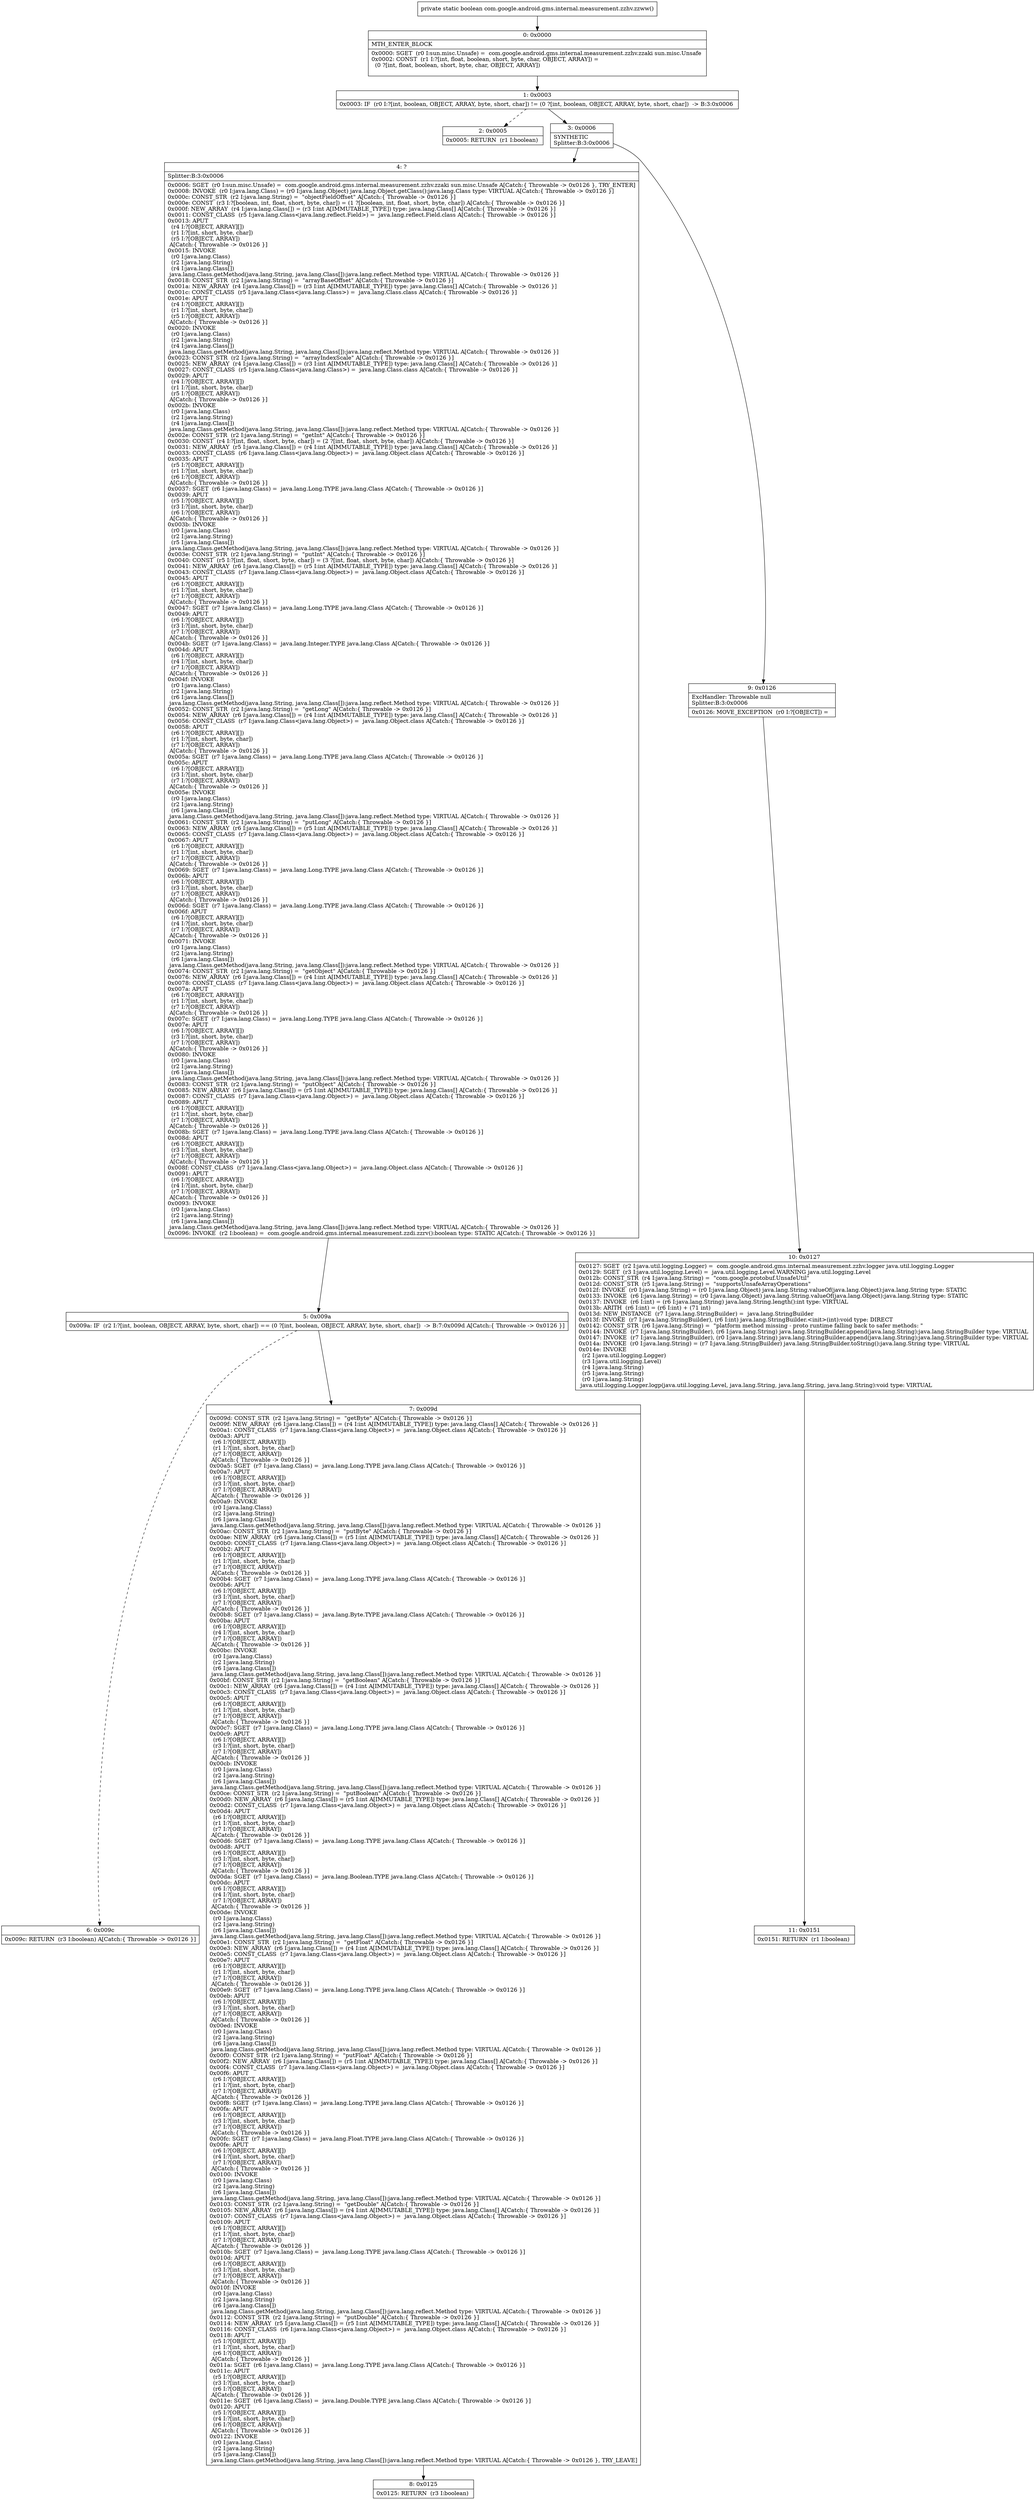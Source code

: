 digraph "CFG forcom.google.android.gms.internal.measurement.zzhv.zzww()Z" {
Node_0 [shape=record,label="{0\:\ 0x0000|MTH_ENTER_BLOCK\l|0x0000: SGET  (r0 I:sun.misc.Unsafe) =  com.google.android.gms.internal.measurement.zzhv.zzaki sun.misc.Unsafe \l0x0002: CONST  (r1 I:?[int, float, boolean, short, byte, char, OBJECT, ARRAY]) = \l  (0 ?[int, float, boolean, short, byte, char, OBJECT, ARRAY])\l \l}"];
Node_1 [shape=record,label="{1\:\ 0x0003|0x0003: IF  (r0 I:?[int, boolean, OBJECT, ARRAY, byte, short, char]) != (0 ?[int, boolean, OBJECT, ARRAY, byte, short, char])  \-\> B:3:0x0006 \l}"];
Node_2 [shape=record,label="{2\:\ 0x0005|0x0005: RETURN  (r1 I:boolean) \l}"];
Node_3 [shape=record,label="{3\:\ 0x0006|SYNTHETIC\lSplitter:B:3:0x0006\l}"];
Node_4 [shape=record,label="{4\:\ ?|Splitter:B:3:0x0006\l|0x0006: SGET  (r0 I:sun.misc.Unsafe) =  com.google.android.gms.internal.measurement.zzhv.zzaki sun.misc.Unsafe A[Catch:\{ Throwable \-\> 0x0126 \}, TRY_ENTER]\l0x0008: INVOKE  (r0 I:java.lang.Class) = (r0 I:java.lang.Object) java.lang.Object.getClass():java.lang.Class type: VIRTUAL A[Catch:\{ Throwable \-\> 0x0126 \}]\l0x000c: CONST_STR  (r2 I:java.lang.String) =  \"objectFieldOffset\" A[Catch:\{ Throwable \-\> 0x0126 \}]\l0x000e: CONST  (r3 I:?[boolean, int, float, short, byte, char]) = (1 ?[boolean, int, float, short, byte, char]) A[Catch:\{ Throwable \-\> 0x0126 \}]\l0x000f: NEW_ARRAY  (r4 I:java.lang.Class[]) = (r3 I:int A[IMMUTABLE_TYPE]) type: java.lang.Class[] A[Catch:\{ Throwable \-\> 0x0126 \}]\l0x0011: CONST_CLASS  (r5 I:java.lang.Class\<java.lang.reflect.Field\>) =  java.lang.reflect.Field.class A[Catch:\{ Throwable \-\> 0x0126 \}]\l0x0013: APUT  \l  (r4 I:?[OBJECT, ARRAY][])\l  (r1 I:?[int, short, byte, char])\l  (r5 I:?[OBJECT, ARRAY])\l A[Catch:\{ Throwable \-\> 0x0126 \}]\l0x0015: INVOKE  \l  (r0 I:java.lang.Class)\l  (r2 I:java.lang.String)\l  (r4 I:java.lang.Class[])\l java.lang.Class.getMethod(java.lang.String, java.lang.Class[]):java.lang.reflect.Method type: VIRTUAL A[Catch:\{ Throwable \-\> 0x0126 \}]\l0x0018: CONST_STR  (r2 I:java.lang.String) =  \"arrayBaseOffset\" A[Catch:\{ Throwable \-\> 0x0126 \}]\l0x001a: NEW_ARRAY  (r4 I:java.lang.Class[]) = (r3 I:int A[IMMUTABLE_TYPE]) type: java.lang.Class[] A[Catch:\{ Throwable \-\> 0x0126 \}]\l0x001c: CONST_CLASS  (r5 I:java.lang.Class\<java.lang.Class\>) =  java.lang.Class.class A[Catch:\{ Throwable \-\> 0x0126 \}]\l0x001e: APUT  \l  (r4 I:?[OBJECT, ARRAY][])\l  (r1 I:?[int, short, byte, char])\l  (r5 I:?[OBJECT, ARRAY])\l A[Catch:\{ Throwable \-\> 0x0126 \}]\l0x0020: INVOKE  \l  (r0 I:java.lang.Class)\l  (r2 I:java.lang.String)\l  (r4 I:java.lang.Class[])\l java.lang.Class.getMethod(java.lang.String, java.lang.Class[]):java.lang.reflect.Method type: VIRTUAL A[Catch:\{ Throwable \-\> 0x0126 \}]\l0x0023: CONST_STR  (r2 I:java.lang.String) =  \"arrayIndexScale\" A[Catch:\{ Throwable \-\> 0x0126 \}]\l0x0025: NEW_ARRAY  (r4 I:java.lang.Class[]) = (r3 I:int A[IMMUTABLE_TYPE]) type: java.lang.Class[] A[Catch:\{ Throwable \-\> 0x0126 \}]\l0x0027: CONST_CLASS  (r5 I:java.lang.Class\<java.lang.Class\>) =  java.lang.Class.class A[Catch:\{ Throwable \-\> 0x0126 \}]\l0x0029: APUT  \l  (r4 I:?[OBJECT, ARRAY][])\l  (r1 I:?[int, short, byte, char])\l  (r5 I:?[OBJECT, ARRAY])\l A[Catch:\{ Throwable \-\> 0x0126 \}]\l0x002b: INVOKE  \l  (r0 I:java.lang.Class)\l  (r2 I:java.lang.String)\l  (r4 I:java.lang.Class[])\l java.lang.Class.getMethod(java.lang.String, java.lang.Class[]):java.lang.reflect.Method type: VIRTUAL A[Catch:\{ Throwable \-\> 0x0126 \}]\l0x002e: CONST_STR  (r2 I:java.lang.String) =  \"getInt\" A[Catch:\{ Throwable \-\> 0x0126 \}]\l0x0030: CONST  (r4 I:?[int, float, short, byte, char]) = (2 ?[int, float, short, byte, char]) A[Catch:\{ Throwable \-\> 0x0126 \}]\l0x0031: NEW_ARRAY  (r5 I:java.lang.Class[]) = (r4 I:int A[IMMUTABLE_TYPE]) type: java.lang.Class[] A[Catch:\{ Throwable \-\> 0x0126 \}]\l0x0033: CONST_CLASS  (r6 I:java.lang.Class\<java.lang.Object\>) =  java.lang.Object.class A[Catch:\{ Throwable \-\> 0x0126 \}]\l0x0035: APUT  \l  (r5 I:?[OBJECT, ARRAY][])\l  (r1 I:?[int, short, byte, char])\l  (r6 I:?[OBJECT, ARRAY])\l A[Catch:\{ Throwable \-\> 0x0126 \}]\l0x0037: SGET  (r6 I:java.lang.Class) =  java.lang.Long.TYPE java.lang.Class A[Catch:\{ Throwable \-\> 0x0126 \}]\l0x0039: APUT  \l  (r5 I:?[OBJECT, ARRAY][])\l  (r3 I:?[int, short, byte, char])\l  (r6 I:?[OBJECT, ARRAY])\l A[Catch:\{ Throwable \-\> 0x0126 \}]\l0x003b: INVOKE  \l  (r0 I:java.lang.Class)\l  (r2 I:java.lang.String)\l  (r5 I:java.lang.Class[])\l java.lang.Class.getMethod(java.lang.String, java.lang.Class[]):java.lang.reflect.Method type: VIRTUAL A[Catch:\{ Throwable \-\> 0x0126 \}]\l0x003e: CONST_STR  (r2 I:java.lang.String) =  \"putInt\" A[Catch:\{ Throwable \-\> 0x0126 \}]\l0x0040: CONST  (r5 I:?[int, float, short, byte, char]) = (3 ?[int, float, short, byte, char]) A[Catch:\{ Throwable \-\> 0x0126 \}]\l0x0041: NEW_ARRAY  (r6 I:java.lang.Class[]) = (r5 I:int A[IMMUTABLE_TYPE]) type: java.lang.Class[] A[Catch:\{ Throwable \-\> 0x0126 \}]\l0x0043: CONST_CLASS  (r7 I:java.lang.Class\<java.lang.Object\>) =  java.lang.Object.class A[Catch:\{ Throwable \-\> 0x0126 \}]\l0x0045: APUT  \l  (r6 I:?[OBJECT, ARRAY][])\l  (r1 I:?[int, short, byte, char])\l  (r7 I:?[OBJECT, ARRAY])\l A[Catch:\{ Throwable \-\> 0x0126 \}]\l0x0047: SGET  (r7 I:java.lang.Class) =  java.lang.Long.TYPE java.lang.Class A[Catch:\{ Throwable \-\> 0x0126 \}]\l0x0049: APUT  \l  (r6 I:?[OBJECT, ARRAY][])\l  (r3 I:?[int, short, byte, char])\l  (r7 I:?[OBJECT, ARRAY])\l A[Catch:\{ Throwable \-\> 0x0126 \}]\l0x004b: SGET  (r7 I:java.lang.Class) =  java.lang.Integer.TYPE java.lang.Class A[Catch:\{ Throwable \-\> 0x0126 \}]\l0x004d: APUT  \l  (r6 I:?[OBJECT, ARRAY][])\l  (r4 I:?[int, short, byte, char])\l  (r7 I:?[OBJECT, ARRAY])\l A[Catch:\{ Throwable \-\> 0x0126 \}]\l0x004f: INVOKE  \l  (r0 I:java.lang.Class)\l  (r2 I:java.lang.String)\l  (r6 I:java.lang.Class[])\l java.lang.Class.getMethod(java.lang.String, java.lang.Class[]):java.lang.reflect.Method type: VIRTUAL A[Catch:\{ Throwable \-\> 0x0126 \}]\l0x0052: CONST_STR  (r2 I:java.lang.String) =  \"getLong\" A[Catch:\{ Throwable \-\> 0x0126 \}]\l0x0054: NEW_ARRAY  (r6 I:java.lang.Class[]) = (r4 I:int A[IMMUTABLE_TYPE]) type: java.lang.Class[] A[Catch:\{ Throwable \-\> 0x0126 \}]\l0x0056: CONST_CLASS  (r7 I:java.lang.Class\<java.lang.Object\>) =  java.lang.Object.class A[Catch:\{ Throwable \-\> 0x0126 \}]\l0x0058: APUT  \l  (r6 I:?[OBJECT, ARRAY][])\l  (r1 I:?[int, short, byte, char])\l  (r7 I:?[OBJECT, ARRAY])\l A[Catch:\{ Throwable \-\> 0x0126 \}]\l0x005a: SGET  (r7 I:java.lang.Class) =  java.lang.Long.TYPE java.lang.Class A[Catch:\{ Throwable \-\> 0x0126 \}]\l0x005c: APUT  \l  (r6 I:?[OBJECT, ARRAY][])\l  (r3 I:?[int, short, byte, char])\l  (r7 I:?[OBJECT, ARRAY])\l A[Catch:\{ Throwable \-\> 0x0126 \}]\l0x005e: INVOKE  \l  (r0 I:java.lang.Class)\l  (r2 I:java.lang.String)\l  (r6 I:java.lang.Class[])\l java.lang.Class.getMethod(java.lang.String, java.lang.Class[]):java.lang.reflect.Method type: VIRTUAL A[Catch:\{ Throwable \-\> 0x0126 \}]\l0x0061: CONST_STR  (r2 I:java.lang.String) =  \"putLong\" A[Catch:\{ Throwable \-\> 0x0126 \}]\l0x0063: NEW_ARRAY  (r6 I:java.lang.Class[]) = (r5 I:int A[IMMUTABLE_TYPE]) type: java.lang.Class[] A[Catch:\{ Throwable \-\> 0x0126 \}]\l0x0065: CONST_CLASS  (r7 I:java.lang.Class\<java.lang.Object\>) =  java.lang.Object.class A[Catch:\{ Throwable \-\> 0x0126 \}]\l0x0067: APUT  \l  (r6 I:?[OBJECT, ARRAY][])\l  (r1 I:?[int, short, byte, char])\l  (r7 I:?[OBJECT, ARRAY])\l A[Catch:\{ Throwable \-\> 0x0126 \}]\l0x0069: SGET  (r7 I:java.lang.Class) =  java.lang.Long.TYPE java.lang.Class A[Catch:\{ Throwable \-\> 0x0126 \}]\l0x006b: APUT  \l  (r6 I:?[OBJECT, ARRAY][])\l  (r3 I:?[int, short, byte, char])\l  (r7 I:?[OBJECT, ARRAY])\l A[Catch:\{ Throwable \-\> 0x0126 \}]\l0x006d: SGET  (r7 I:java.lang.Class) =  java.lang.Long.TYPE java.lang.Class A[Catch:\{ Throwable \-\> 0x0126 \}]\l0x006f: APUT  \l  (r6 I:?[OBJECT, ARRAY][])\l  (r4 I:?[int, short, byte, char])\l  (r7 I:?[OBJECT, ARRAY])\l A[Catch:\{ Throwable \-\> 0x0126 \}]\l0x0071: INVOKE  \l  (r0 I:java.lang.Class)\l  (r2 I:java.lang.String)\l  (r6 I:java.lang.Class[])\l java.lang.Class.getMethod(java.lang.String, java.lang.Class[]):java.lang.reflect.Method type: VIRTUAL A[Catch:\{ Throwable \-\> 0x0126 \}]\l0x0074: CONST_STR  (r2 I:java.lang.String) =  \"getObject\" A[Catch:\{ Throwable \-\> 0x0126 \}]\l0x0076: NEW_ARRAY  (r6 I:java.lang.Class[]) = (r4 I:int A[IMMUTABLE_TYPE]) type: java.lang.Class[] A[Catch:\{ Throwable \-\> 0x0126 \}]\l0x0078: CONST_CLASS  (r7 I:java.lang.Class\<java.lang.Object\>) =  java.lang.Object.class A[Catch:\{ Throwable \-\> 0x0126 \}]\l0x007a: APUT  \l  (r6 I:?[OBJECT, ARRAY][])\l  (r1 I:?[int, short, byte, char])\l  (r7 I:?[OBJECT, ARRAY])\l A[Catch:\{ Throwable \-\> 0x0126 \}]\l0x007c: SGET  (r7 I:java.lang.Class) =  java.lang.Long.TYPE java.lang.Class A[Catch:\{ Throwable \-\> 0x0126 \}]\l0x007e: APUT  \l  (r6 I:?[OBJECT, ARRAY][])\l  (r3 I:?[int, short, byte, char])\l  (r7 I:?[OBJECT, ARRAY])\l A[Catch:\{ Throwable \-\> 0x0126 \}]\l0x0080: INVOKE  \l  (r0 I:java.lang.Class)\l  (r2 I:java.lang.String)\l  (r6 I:java.lang.Class[])\l java.lang.Class.getMethod(java.lang.String, java.lang.Class[]):java.lang.reflect.Method type: VIRTUAL A[Catch:\{ Throwable \-\> 0x0126 \}]\l0x0083: CONST_STR  (r2 I:java.lang.String) =  \"putObject\" A[Catch:\{ Throwable \-\> 0x0126 \}]\l0x0085: NEW_ARRAY  (r6 I:java.lang.Class[]) = (r5 I:int A[IMMUTABLE_TYPE]) type: java.lang.Class[] A[Catch:\{ Throwable \-\> 0x0126 \}]\l0x0087: CONST_CLASS  (r7 I:java.lang.Class\<java.lang.Object\>) =  java.lang.Object.class A[Catch:\{ Throwable \-\> 0x0126 \}]\l0x0089: APUT  \l  (r6 I:?[OBJECT, ARRAY][])\l  (r1 I:?[int, short, byte, char])\l  (r7 I:?[OBJECT, ARRAY])\l A[Catch:\{ Throwable \-\> 0x0126 \}]\l0x008b: SGET  (r7 I:java.lang.Class) =  java.lang.Long.TYPE java.lang.Class A[Catch:\{ Throwable \-\> 0x0126 \}]\l0x008d: APUT  \l  (r6 I:?[OBJECT, ARRAY][])\l  (r3 I:?[int, short, byte, char])\l  (r7 I:?[OBJECT, ARRAY])\l A[Catch:\{ Throwable \-\> 0x0126 \}]\l0x008f: CONST_CLASS  (r7 I:java.lang.Class\<java.lang.Object\>) =  java.lang.Object.class A[Catch:\{ Throwable \-\> 0x0126 \}]\l0x0091: APUT  \l  (r6 I:?[OBJECT, ARRAY][])\l  (r4 I:?[int, short, byte, char])\l  (r7 I:?[OBJECT, ARRAY])\l A[Catch:\{ Throwable \-\> 0x0126 \}]\l0x0093: INVOKE  \l  (r0 I:java.lang.Class)\l  (r2 I:java.lang.String)\l  (r6 I:java.lang.Class[])\l java.lang.Class.getMethod(java.lang.String, java.lang.Class[]):java.lang.reflect.Method type: VIRTUAL A[Catch:\{ Throwable \-\> 0x0126 \}]\l0x0096: INVOKE  (r2 I:boolean) =  com.google.android.gms.internal.measurement.zzdi.zzrv():boolean type: STATIC A[Catch:\{ Throwable \-\> 0x0126 \}]\l}"];
Node_5 [shape=record,label="{5\:\ 0x009a|0x009a: IF  (r2 I:?[int, boolean, OBJECT, ARRAY, byte, short, char]) == (0 ?[int, boolean, OBJECT, ARRAY, byte, short, char])  \-\> B:7:0x009d A[Catch:\{ Throwable \-\> 0x0126 \}]\l}"];
Node_6 [shape=record,label="{6\:\ 0x009c|0x009c: RETURN  (r3 I:boolean) A[Catch:\{ Throwable \-\> 0x0126 \}]\l}"];
Node_7 [shape=record,label="{7\:\ 0x009d|0x009d: CONST_STR  (r2 I:java.lang.String) =  \"getByte\" A[Catch:\{ Throwable \-\> 0x0126 \}]\l0x009f: NEW_ARRAY  (r6 I:java.lang.Class[]) = (r4 I:int A[IMMUTABLE_TYPE]) type: java.lang.Class[] A[Catch:\{ Throwable \-\> 0x0126 \}]\l0x00a1: CONST_CLASS  (r7 I:java.lang.Class\<java.lang.Object\>) =  java.lang.Object.class A[Catch:\{ Throwable \-\> 0x0126 \}]\l0x00a3: APUT  \l  (r6 I:?[OBJECT, ARRAY][])\l  (r1 I:?[int, short, byte, char])\l  (r7 I:?[OBJECT, ARRAY])\l A[Catch:\{ Throwable \-\> 0x0126 \}]\l0x00a5: SGET  (r7 I:java.lang.Class) =  java.lang.Long.TYPE java.lang.Class A[Catch:\{ Throwable \-\> 0x0126 \}]\l0x00a7: APUT  \l  (r6 I:?[OBJECT, ARRAY][])\l  (r3 I:?[int, short, byte, char])\l  (r7 I:?[OBJECT, ARRAY])\l A[Catch:\{ Throwable \-\> 0x0126 \}]\l0x00a9: INVOKE  \l  (r0 I:java.lang.Class)\l  (r2 I:java.lang.String)\l  (r6 I:java.lang.Class[])\l java.lang.Class.getMethod(java.lang.String, java.lang.Class[]):java.lang.reflect.Method type: VIRTUAL A[Catch:\{ Throwable \-\> 0x0126 \}]\l0x00ac: CONST_STR  (r2 I:java.lang.String) =  \"putByte\" A[Catch:\{ Throwable \-\> 0x0126 \}]\l0x00ae: NEW_ARRAY  (r6 I:java.lang.Class[]) = (r5 I:int A[IMMUTABLE_TYPE]) type: java.lang.Class[] A[Catch:\{ Throwable \-\> 0x0126 \}]\l0x00b0: CONST_CLASS  (r7 I:java.lang.Class\<java.lang.Object\>) =  java.lang.Object.class A[Catch:\{ Throwable \-\> 0x0126 \}]\l0x00b2: APUT  \l  (r6 I:?[OBJECT, ARRAY][])\l  (r1 I:?[int, short, byte, char])\l  (r7 I:?[OBJECT, ARRAY])\l A[Catch:\{ Throwable \-\> 0x0126 \}]\l0x00b4: SGET  (r7 I:java.lang.Class) =  java.lang.Long.TYPE java.lang.Class A[Catch:\{ Throwable \-\> 0x0126 \}]\l0x00b6: APUT  \l  (r6 I:?[OBJECT, ARRAY][])\l  (r3 I:?[int, short, byte, char])\l  (r7 I:?[OBJECT, ARRAY])\l A[Catch:\{ Throwable \-\> 0x0126 \}]\l0x00b8: SGET  (r7 I:java.lang.Class) =  java.lang.Byte.TYPE java.lang.Class A[Catch:\{ Throwable \-\> 0x0126 \}]\l0x00ba: APUT  \l  (r6 I:?[OBJECT, ARRAY][])\l  (r4 I:?[int, short, byte, char])\l  (r7 I:?[OBJECT, ARRAY])\l A[Catch:\{ Throwable \-\> 0x0126 \}]\l0x00bc: INVOKE  \l  (r0 I:java.lang.Class)\l  (r2 I:java.lang.String)\l  (r6 I:java.lang.Class[])\l java.lang.Class.getMethod(java.lang.String, java.lang.Class[]):java.lang.reflect.Method type: VIRTUAL A[Catch:\{ Throwable \-\> 0x0126 \}]\l0x00bf: CONST_STR  (r2 I:java.lang.String) =  \"getBoolean\" A[Catch:\{ Throwable \-\> 0x0126 \}]\l0x00c1: NEW_ARRAY  (r6 I:java.lang.Class[]) = (r4 I:int A[IMMUTABLE_TYPE]) type: java.lang.Class[] A[Catch:\{ Throwable \-\> 0x0126 \}]\l0x00c3: CONST_CLASS  (r7 I:java.lang.Class\<java.lang.Object\>) =  java.lang.Object.class A[Catch:\{ Throwable \-\> 0x0126 \}]\l0x00c5: APUT  \l  (r6 I:?[OBJECT, ARRAY][])\l  (r1 I:?[int, short, byte, char])\l  (r7 I:?[OBJECT, ARRAY])\l A[Catch:\{ Throwable \-\> 0x0126 \}]\l0x00c7: SGET  (r7 I:java.lang.Class) =  java.lang.Long.TYPE java.lang.Class A[Catch:\{ Throwable \-\> 0x0126 \}]\l0x00c9: APUT  \l  (r6 I:?[OBJECT, ARRAY][])\l  (r3 I:?[int, short, byte, char])\l  (r7 I:?[OBJECT, ARRAY])\l A[Catch:\{ Throwable \-\> 0x0126 \}]\l0x00cb: INVOKE  \l  (r0 I:java.lang.Class)\l  (r2 I:java.lang.String)\l  (r6 I:java.lang.Class[])\l java.lang.Class.getMethod(java.lang.String, java.lang.Class[]):java.lang.reflect.Method type: VIRTUAL A[Catch:\{ Throwable \-\> 0x0126 \}]\l0x00ce: CONST_STR  (r2 I:java.lang.String) =  \"putBoolean\" A[Catch:\{ Throwable \-\> 0x0126 \}]\l0x00d0: NEW_ARRAY  (r6 I:java.lang.Class[]) = (r5 I:int A[IMMUTABLE_TYPE]) type: java.lang.Class[] A[Catch:\{ Throwable \-\> 0x0126 \}]\l0x00d2: CONST_CLASS  (r7 I:java.lang.Class\<java.lang.Object\>) =  java.lang.Object.class A[Catch:\{ Throwable \-\> 0x0126 \}]\l0x00d4: APUT  \l  (r6 I:?[OBJECT, ARRAY][])\l  (r1 I:?[int, short, byte, char])\l  (r7 I:?[OBJECT, ARRAY])\l A[Catch:\{ Throwable \-\> 0x0126 \}]\l0x00d6: SGET  (r7 I:java.lang.Class) =  java.lang.Long.TYPE java.lang.Class A[Catch:\{ Throwable \-\> 0x0126 \}]\l0x00d8: APUT  \l  (r6 I:?[OBJECT, ARRAY][])\l  (r3 I:?[int, short, byte, char])\l  (r7 I:?[OBJECT, ARRAY])\l A[Catch:\{ Throwable \-\> 0x0126 \}]\l0x00da: SGET  (r7 I:java.lang.Class) =  java.lang.Boolean.TYPE java.lang.Class A[Catch:\{ Throwable \-\> 0x0126 \}]\l0x00dc: APUT  \l  (r6 I:?[OBJECT, ARRAY][])\l  (r4 I:?[int, short, byte, char])\l  (r7 I:?[OBJECT, ARRAY])\l A[Catch:\{ Throwable \-\> 0x0126 \}]\l0x00de: INVOKE  \l  (r0 I:java.lang.Class)\l  (r2 I:java.lang.String)\l  (r6 I:java.lang.Class[])\l java.lang.Class.getMethod(java.lang.String, java.lang.Class[]):java.lang.reflect.Method type: VIRTUAL A[Catch:\{ Throwable \-\> 0x0126 \}]\l0x00e1: CONST_STR  (r2 I:java.lang.String) =  \"getFloat\" A[Catch:\{ Throwable \-\> 0x0126 \}]\l0x00e3: NEW_ARRAY  (r6 I:java.lang.Class[]) = (r4 I:int A[IMMUTABLE_TYPE]) type: java.lang.Class[] A[Catch:\{ Throwable \-\> 0x0126 \}]\l0x00e5: CONST_CLASS  (r7 I:java.lang.Class\<java.lang.Object\>) =  java.lang.Object.class A[Catch:\{ Throwable \-\> 0x0126 \}]\l0x00e7: APUT  \l  (r6 I:?[OBJECT, ARRAY][])\l  (r1 I:?[int, short, byte, char])\l  (r7 I:?[OBJECT, ARRAY])\l A[Catch:\{ Throwable \-\> 0x0126 \}]\l0x00e9: SGET  (r7 I:java.lang.Class) =  java.lang.Long.TYPE java.lang.Class A[Catch:\{ Throwable \-\> 0x0126 \}]\l0x00eb: APUT  \l  (r6 I:?[OBJECT, ARRAY][])\l  (r3 I:?[int, short, byte, char])\l  (r7 I:?[OBJECT, ARRAY])\l A[Catch:\{ Throwable \-\> 0x0126 \}]\l0x00ed: INVOKE  \l  (r0 I:java.lang.Class)\l  (r2 I:java.lang.String)\l  (r6 I:java.lang.Class[])\l java.lang.Class.getMethod(java.lang.String, java.lang.Class[]):java.lang.reflect.Method type: VIRTUAL A[Catch:\{ Throwable \-\> 0x0126 \}]\l0x00f0: CONST_STR  (r2 I:java.lang.String) =  \"putFloat\" A[Catch:\{ Throwable \-\> 0x0126 \}]\l0x00f2: NEW_ARRAY  (r6 I:java.lang.Class[]) = (r5 I:int A[IMMUTABLE_TYPE]) type: java.lang.Class[] A[Catch:\{ Throwable \-\> 0x0126 \}]\l0x00f4: CONST_CLASS  (r7 I:java.lang.Class\<java.lang.Object\>) =  java.lang.Object.class A[Catch:\{ Throwable \-\> 0x0126 \}]\l0x00f6: APUT  \l  (r6 I:?[OBJECT, ARRAY][])\l  (r1 I:?[int, short, byte, char])\l  (r7 I:?[OBJECT, ARRAY])\l A[Catch:\{ Throwable \-\> 0x0126 \}]\l0x00f8: SGET  (r7 I:java.lang.Class) =  java.lang.Long.TYPE java.lang.Class A[Catch:\{ Throwable \-\> 0x0126 \}]\l0x00fa: APUT  \l  (r6 I:?[OBJECT, ARRAY][])\l  (r3 I:?[int, short, byte, char])\l  (r7 I:?[OBJECT, ARRAY])\l A[Catch:\{ Throwable \-\> 0x0126 \}]\l0x00fc: SGET  (r7 I:java.lang.Class) =  java.lang.Float.TYPE java.lang.Class A[Catch:\{ Throwable \-\> 0x0126 \}]\l0x00fe: APUT  \l  (r6 I:?[OBJECT, ARRAY][])\l  (r4 I:?[int, short, byte, char])\l  (r7 I:?[OBJECT, ARRAY])\l A[Catch:\{ Throwable \-\> 0x0126 \}]\l0x0100: INVOKE  \l  (r0 I:java.lang.Class)\l  (r2 I:java.lang.String)\l  (r6 I:java.lang.Class[])\l java.lang.Class.getMethod(java.lang.String, java.lang.Class[]):java.lang.reflect.Method type: VIRTUAL A[Catch:\{ Throwable \-\> 0x0126 \}]\l0x0103: CONST_STR  (r2 I:java.lang.String) =  \"getDouble\" A[Catch:\{ Throwable \-\> 0x0126 \}]\l0x0105: NEW_ARRAY  (r6 I:java.lang.Class[]) = (r4 I:int A[IMMUTABLE_TYPE]) type: java.lang.Class[] A[Catch:\{ Throwable \-\> 0x0126 \}]\l0x0107: CONST_CLASS  (r7 I:java.lang.Class\<java.lang.Object\>) =  java.lang.Object.class A[Catch:\{ Throwable \-\> 0x0126 \}]\l0x0109: APUT  \l  (r6 I:?[OBJECT, ARRAY][])\l  (r1 I:?[int, short, byte, char])\l  (r7 I:?[OBJECT, ARRAY])\l A[Catch:\{ Throwable \-\> 0x0126 \}]\l0x010b: SGET  (r7 I:java.lang.Class) =  java.lang.Long.TYPE java.lang.Class A[Catch:\{ Throwable \-\> 0x0126 \}]\l0x010d: APUT  \l  (r6 I:?[OBJECT, ARRAY][])\l  (r3 I:?[int, short, byte, char])\l  (r7 I:?[OBJECT, ARRAY])\l A[Catch:\{ Throwable \-\> 0x0126 \}]\l0x010f: INVOKE  \l  (r0 I:java.lang.Class)\l  (r2 I:java.lang.String)\l  (r6 I:java.lang.Class[])\l java.lang.Class.getMethod(java.lang.String, java.lang.Class[]):java.lang.reflect.Method type: VIRTUAL A[Catch:\{ Throwable \-\> 0x0126 \}]\l0x0112: CONST_STR  (r2 I:java.lang.String) =  \"putDouble\" A[Catch:\{ Throwable \-\> 0x0126 \}]\l0x0114: NEW_ARRAY  (r5 I:java.lang.Class[]) = (r5 I:int A[IMMUTABLE_TYPE]) type: java.lang.Class[] A[Catch:\{ Throwable \-\> 0x0126 \}]\l0x0116: CONST_CLASS  (r6 I:java.lang.Class\<java.lang.Object\>) =  java.lang.Object.class A[Catch:\{ Throwable \-\> 0x0126 \}]\l0x0118: APUT  \l  (r5 I:?[OBJECT, ARRAY][])\l  (r1 I:?[int, short, byte, char])\l  (r6 I:?[OBJECT, ARRAY])\l A[Catch:\{ Throwable \-\> 0x0126 \}]\l0x011a: SGET  (r6 I:java.lang.Class) =  java.lang.Long.TYPE java.lang.Class A[Catch:\{ Throwable \-\> 0x0126 \}]\l0x011c: APUT  \l  (r5 I:?[OBJECT, ARRAY][])\l  (r3 I:?[int, short, byte, char])\l  (r6 I:?[OBJECT, ARRAY])\l A[Catch:\{ Throwable \-\> 0x0126 \}]\l0x011e: SGET  (r6 I:java.lang.Class) =  java.lang.Double.TYPE java.lang.Class A[Catch:\{ Throwable \-\> 0x0126 \}]\l0x0120: APUT  \l  (r5 I:?[OBJECT, ARRAY][])\l  (r4 I:?[int, short, byte, char])\l  (r6 I:?[OBJECT, ARRAY])\l A[Catch:\{ Throwable \-\> 0x0126 \}]\l0x0122: INVOKE  \l  (r0 I:java.lang.Class)\l  (r2 I:java.lang.String)\l  (r5 I:java.lang.Class[])\l java.lang.Class.getMethod(java.lang.String, java.lang.Class[]):java.lang.reflect.Method type: VIRTUAL A[Catch:\{ Throwable \-\> 0x0126 \}, TRY_LEAVE]\l}"];
Node_8 [shape=record,label="{8\:\ 0x0125|0x0125: RETURN  (r3 I:boolean) \l}"];
Node_9 [shape=record,label="{9\:\ 0x0126|ExcHandler: Throwable null\lSplitter:B:3:0x0006\l|0x0126: MOVE_EXCEPTION  (r0 I:?[OBJECT]) =  \l}"];
Node_10 [shape=record,label="{10\:\ 0x0127|0x0127: SGET  (r2 I:java.util.logging.Logger) =  com.google.android.gms.internal.measurement.zzhv.logger java.util.logging.Logger \l0x0129: SGET  (r3 I:java.util.logging.Level) =  java.util.logging.Level.WARNING java.util.logging.Level \l0x012b: CONST_STR  (r4 I:java.lang.String) =  \"com.google.protobuf.UnsafeUtil\" \l0x012d: CONST_STR  (r5 I:java.lang.String) =  \"supportsUnsafeArrayOperations\" \l0x012f: INVOKE  (r0 I:java.lang.String) = (r0 I:java.lang.Object) java.lang.String.valueOf(java.lang.Object):java.lang.String type: STATIC \l0x0133: INVOKE  (r6 I:java.lang.String) = (r0 I:java.lang.Object) java.lang.String.valueOf(java.lang.Object):java.lang.String type: STATIC \l0x0137: INVOKE  (r6 I:int) = (r6 I:java.lang.String) java.lang.String.length():int type: VIRTUAL \l0x013b: ARITH  (r6 I:int) = (r6 I:int) + (71 int) \l0x013d: NEW_INSTANCE  (r7 I:java.lang.StringBuilder) =  java.lang.StringBuilder \l0x013f: INVOKE  (r7 I:java.lang.StringBuilder), (r6 I:int) java.lang.StringBuilder.\<init\>(int):void type: DIRECT \l0x0142: CONST_STR  (r6 I:java.lang.String) =  \"platform method missing \- proto runtime falling back to safer methods: \" \l0x0144: INVOKE  (r7 I:java.lang.StringBuilder), (r6 I:java.lang.String) java.lang.StringBuilder.append(java.lang.String):java.lang.StringBuilder type: VIRTUAL \l0x0147: INVOKE  (r7 I:java.lang.StringBuilder), (r0 I:java.lang.String) java.lang.StringBuilder.append(java.lang.String):java.lang.StringBuilder type: VIRTUAL \l0x014a: INVOKE  (r0 I:java.lang.String) = (r7 I:java.lang.StringBuilder) java.lang.StringBuilder.toString():java.lang.String type: VIRTUAL \l0x014e: INVOKE  \l  (r2 I:java.util.logging.Logger)\l  (r3 I:java.util.logging.Level)\l  (r4 I:java.lang.String)\l  (r5 I:java.lang.String)\l  (r0 I:java.lang.String)\l java.util.logging.Logger.logp(java.util.logging.Level, java.lang.String, java.lang.String, java.lang.String):void type: VIRTUAL \l}"];
Node_11 [shape=record,label="{11\:\ 0x0151|0x0151: RETURN  (r1 I:boolean) \l}"];
MethodNode[shape=record,label="{private static boolean com.google.android.gms.internal.measurement.zzhv.zzww() }"];
MethodNode -> Node_0;
Node_0 -> Node_1;
Node_1 -> Node_2[style=dashed];
Node_1 -> Node_3;
Node_3 -> Node_4;
Node_3 -> Node_9;
Node_4 -> Node_5;
Node_5 -> Node_6[style=dashed];
Node_5 -> Node_7;
Node_7 -> Node_8;
Node_9 -> Node_10;
Node_10 -> Node_11;
}

